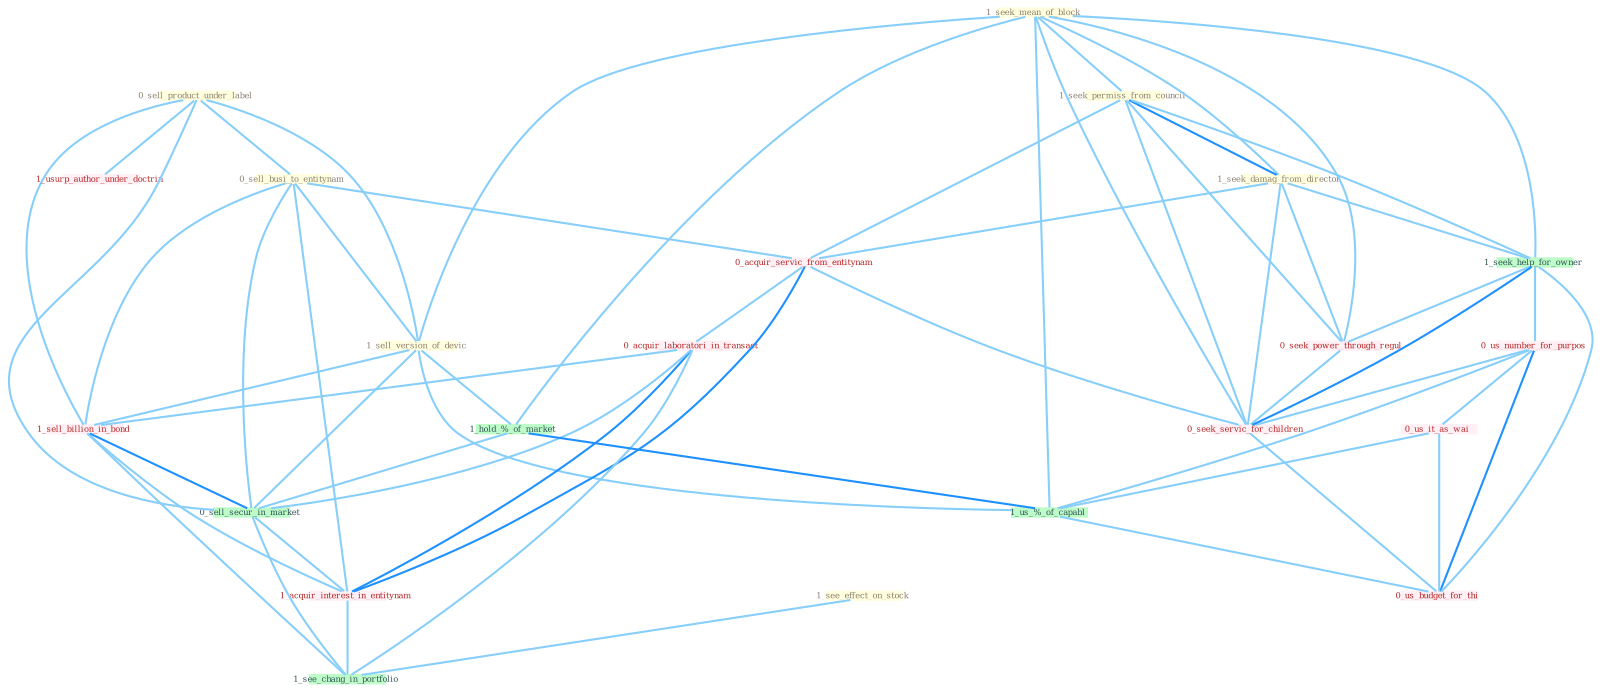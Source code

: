 Graph G{ 
    node
    [shape=polygon,style=filled,width=.5,height=.06,color="#BDFCC9",fixedsize=true,fontsize=4,
    fontcolor="#2f4f4f"];
    {node
    [color="#ffffe0", fontcolor="#8b7d6b"] "1_seek_mean_of_block " "1_see_effect_on_stock " "1_seek_permiss_from_council " "0_sell_product_under_label " "1_seek_damag_from_director " "0_sell_busi_to_entitynam " "1_sell_version_of_devic "}
{node [color="#fff0f5", fontcolor="#b22222"] "0_acquir_servic_from_entitynam " "0_seek_power_through_regul " "0_us_number_for_purpos " "0_acquir_laboratori_in_transact " "1_sell_billion_in_bond " "0_us_it_as_wai " "1_usurp_author_under_doctrin " "1_acquir_interest_in_entitynam " "0_seek_servic_for_children " "0_us_budget_for_thi "}
edge [color="#B0E2FF"];

	"1_seek_mean_of_block " -- "1_seek_permiss_from_council " [w="1", color="#87cefa" ];
	"1_seek_mean_of_block " -- "1_seek_damag_from_director " [w="1", color="#87cefa" ];
	"1_seek_mean_of_block " -- "1_sell_version_of_devic " [w="1", color="#87cefa" ];
	"1_seek_mean_of_block " -- "1_seek_help_for_owner " [w="1", color="#87cefa" ];
	"1_seek_mean_of_block " -- "1_hold_%_of_market " [w="1", color="#87cefa" ];
	"1_seek_mean_of_block " -- "0_seek_power_through_regul " [w="1", color="#87cefa" ];
	"1_seek_mean_of_block " -- "1_us_%_of_capabl " [w="1", color="#87cefa" ];
	"1_seek_mean_of_block " -- "0_seek_servic_for_children " [w="1", color="#87cefa" ];
	"1_see_effect_on_stock " -- "1_see_chang_in_portfolio " [w="1", color="#87cefa" ];
	"1_seek_permiss_from_council " -- "1_seek_damag_from_director " [w="2", color="#1e90ff" , len=0.8];
	"1_seek_permiss_from_council " -- "1_seek_help_for_owner " [w="1", color="#87cefa" ];
	"1_seek_permiss_from_council " -- "0_acquir_servic_from_entitynam " [w="1", color="#87cefa" ];
	"1_seek_permiss_from_council " -- "0_seek_power_through_regul " [w="1", color="#87cefa" ];
	"1_seek_permiss_from_council " -- "0_seek_servic_for_children " [w="1", color="#87cefa" ];
	"0_sell_product_under_label " -- "0_sell_busi_to_entitynam " [w="1", color="#87cefa" ];
	"0_sell_product_under_label " -- "1_sell_version_of_devic " [w="1", color="#87cefa" ];
	"0_sell_product_under_label " -- "1_sell_billion_in_bond " [w="1", color="#87cefa" ];
	"0_sell_product_under_label " -- "1_usurp_author_under_doctrin " [w="1", color="#87cefa" ];
	"0_sell_product_under_label " -- "0_sell_secur_in_market " [w="1", color="#87cefa" ];
	"1_seek_damag_from_director " -- "1_seek_help_for_owner " [w="1", color="#87cefa" ];
	"1_seek_damag_from_director " -- "0_acquir_servic_from_entitynam " [w="1", color="#87cefa" ];
	"1_seek_damag_from_director " -- "0_seek_power_through_regul " [w="1", color="#87cefa" ];
	"1_seek_damag_from_director " -- "0_seek_servic_for_children " [w="1", color="#87cefa" ];
	"0_sell_busi_to_entitynam " -- "1_sell_version_of_devic " [w="1", color="#87cefa" ];
	"0_sell_busi_to_entitynam " -- "0_acquir_servic_from_entitynam " [w="1", color="#87cefa" ];
	"0_sell_busi_to_entitynam " -- "1_sell_billion_in_bond " [w="1", color="#87cefa" ];
	"0_sell_busi_to_entitynam " -- "0_sell_secur_in_market " [w="1", color="#87cefa" ];
	"0_sell_busi_to_entitynam " -- "1_acquir_interest_in_entitynam " [w="1", color="#87cefa" ];
	"1_sell_version_of_devic " -- "1_hold_%_of_market " [w="1", color="#87cefa" ];
	"1_sell_version_of_devic " -- "1_sell_billion_in_bond " [w="1", color="#87cefa" ];
	"1_sell_version_of_devic " -- "1_us_%_of_capabl " [w="1", color="#87cefa" ];
	"1_sell_version_of_devic " -- "0_sell_secur_in_market " [w="1", color="#87cefa" ];
	"1_seek_help_for_owner " -- "0_seek_power_through_regul " [w="1", color="#87cefa" ];
	"1_seek_help_for_owner " -- "0_us_number_for_purpos " [w="1", color="#87cefa" ];
	"1_seek_help_for_owner " -- "0_seek_servic_for_children " [w="2", color="#1e90ff" , len=0.8];
	"1_seek_help_for_owner " -- "0_us_budget_for_thi " [w="1", color="#87cefa" ];
	"0_acquir_servic_from_entitynam " -- "0_acquir_laboratori_in_transact " [w="1", color="#87cefa" ];
	"0_acquir_servic_from_entitynam " -- "1_acquir_interest_in_entitynam " [w="2", color="#1e90ff" , len=0.8];
	"0_acquir_servic_from_entitynam " -- "0_seek_servic_for_children " [w="1", color="#87cefa" ];
	"1_hold_%_of_market " -- "1_us_%_of_capabl " [w="2", color="#1e90ff" , len=0.8];
	"1_hold_%_of_market " -- "0_sell_secur_in_market " [w="1", color="#87cefa" ];
	"0_seek_power_through_regul " -- "0_seek_servic_for_children " [w="1", color="#87cefa" ];
	"0_us_number_for_purpos " -- "0_us_it_as_wai " [w="1", color="#87cefa" ];
	"0_us_number_for_purpos " -- "1_us_%_of_capabl " [w="1", color="#87cefa" ];
	"0_us_number_for_purpos " -- "0_seek_servic_for_children " [w="1", color="#87cefa" ];
	"0_us_number_for_purpos " -- "0_us_budget_for_thi " [w="2", color="#1e90ff" , len=0.8];
	"0_acquir_laboratori_in_transact " -- "1_sell_billion_in_bond " [w="1", color="#87cefa" ];
	"0_acquir_laboratori_in_transact " -- "0_sell_secur_in_market " [w="1", color="#87cefa" ];
	"0_acquir_laboratori_in_transact " -- "1_acquir_interest_in_entitynam " [w="2", color="#1e90ff" , len=0.8];
	"0_acquir_laboratori_in_transact " -- "1_see_chang_in_portfolio " [w="1", color="#87cefa" ];
	"1_sell_billion_in_bond " -- "0_sell_secur_in_market " [w="2", color="#1e90ff" , len=0.8];
	"1_sell_billion_in_bond " -- "1_acquir_interest_in_entitynam " [w="1", color="#87cefa" ];
	"1_sell_billion_in_bond " -- "1_see_chang_in_portfolio " [w="1", color="#87cefa" ];
	"0_us_it_as_wai " -- "1_us_%_of_capabl " [w="1", color="#87cefa" ];
	"0_us_it_as_wai " -- "0_us_budget_for_thi " [w="1", color="#87cefa" ];
	"1_us_%_of_capabl " -- "0_us_budget_for_thi " [w="1", color="#87cefa" ];
	"0_sell_secur_in_market " -- "1_acquir_interest_in_entitynam " [w="1", color="#87cefa" ];
	"0_sell_secur_in_market " -- "1_see_chang_in_portfolio " [w="1", color="#87cefa" ];
	"1_acquir_interest_in_entitynam " -- "1_see_chang_in_portfolio " [w="1", color="#87cefa" ];
	"0_seek_servic_for_children " -- "0_us_budget_for_thi " [w="1", color="#87cefa" ];
}